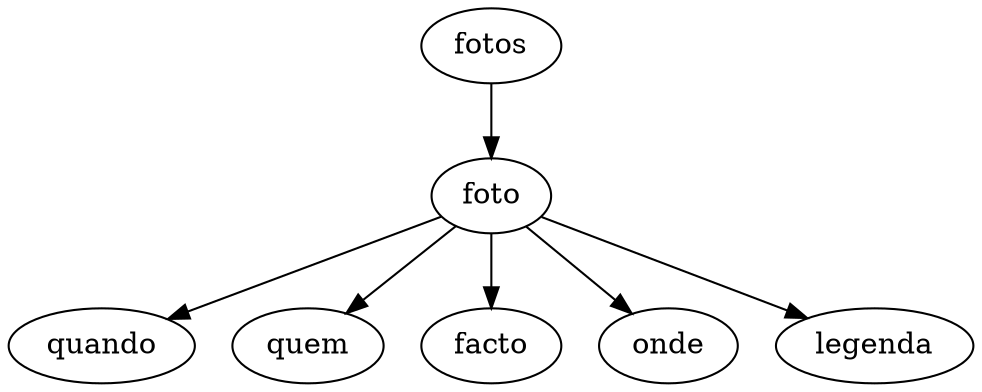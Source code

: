 strict digraph g {




foto -> quando

foto -> quem

foto -> facto

fotos -> foto


foto -> onde

foto -> quando

foto -> quem


foto -> facto

fotos -> foto


foto -> quando

foto -> quem


foto -> facto

fotos -> foto


foto -> onde

foto -> quando

foto -> quem




foto -> facto

fotos -> foto


foto -> onde

foto -> quando

foto -> quem


foto -> facto

fotos -> foto


foto -> quando

foto -> quem

foto -> facto

fotos -> foto


foto -> quando

foto -> quem


foto -> facto

fotos -> foto


foto -> onde

foto -> quando

foto -> quem


foto -> facto

fotos -> foto


foto -> onde

foto -> quando

foto -> quem


foto -> facto

fotos -> foto


foto -> onde

foto -> quem

foto -> facto

fotos -> foto


foto -> onde

foto -> quando

foto -> quem


foto -> facto

fotos -> foto


foto -> quando

foto -> quem


foto -> facto

fotos -> foto


foto -> onde

foto -> quando

foto -> quem

fotos -> foto


foto -> quem



foto -> facto

fotos -> foto


foto -> quem


foto -> facto

fotos -> foto


foto -> quem

foto -> onde

foto -> quando


foto -> facto

fotos -> foto


foto -> onde

foto -> quando

foto -> quem

foto -> facto


foto -> legenda

fotos -> foto


foto -> onde

foto -> quando

foto -> quem

fotos -> foto



foto -> onde

foto -> quando

foto -> quem

fotos -> foto



foto -> quem

foto -> quando

fotos -> foto


foto -> quem

foto -> quando

fotos -> foto


foto -> quem

foto -> facto

fotos -> foto


foto -> quem

foto -> quando

fotos -> foto


foto -> quem

foto -> quando

fotos -> foto


foto -> quem

foto -> facto

fotos -> foto


foto -> quem

foto -> quando

fotos -> foto


foto -> quem

fotos -> foto


foto -> quem

fotos -> foto



foto -> onde

foto -> quando

foto -> quem


foto -> facto

fotos -> foto


foto -> onde

foto -> quando

foto -> quem

foto -> facto

fotos -> foto



foto -> quando

foto -> quem



foto -> facto

fotos -> foto


foto -> onde

foto -> quando

foto -> quem

fotos -> foto


foto -> onde

foto -> quando

foto -> quem


foto -> facto

fotos -> foto


foto -> onde

foto -> quando

foto -> quem

foto -> facto

fotos -> foto


foto -> onde


foto -> facto

fotos -> foto


foto -> onde

foto -> quem

foto -> quando

foto -> legenda

fotos -> foto


foto -> quem

foto -> quando

foto -> onde

fotos -> foto


}
